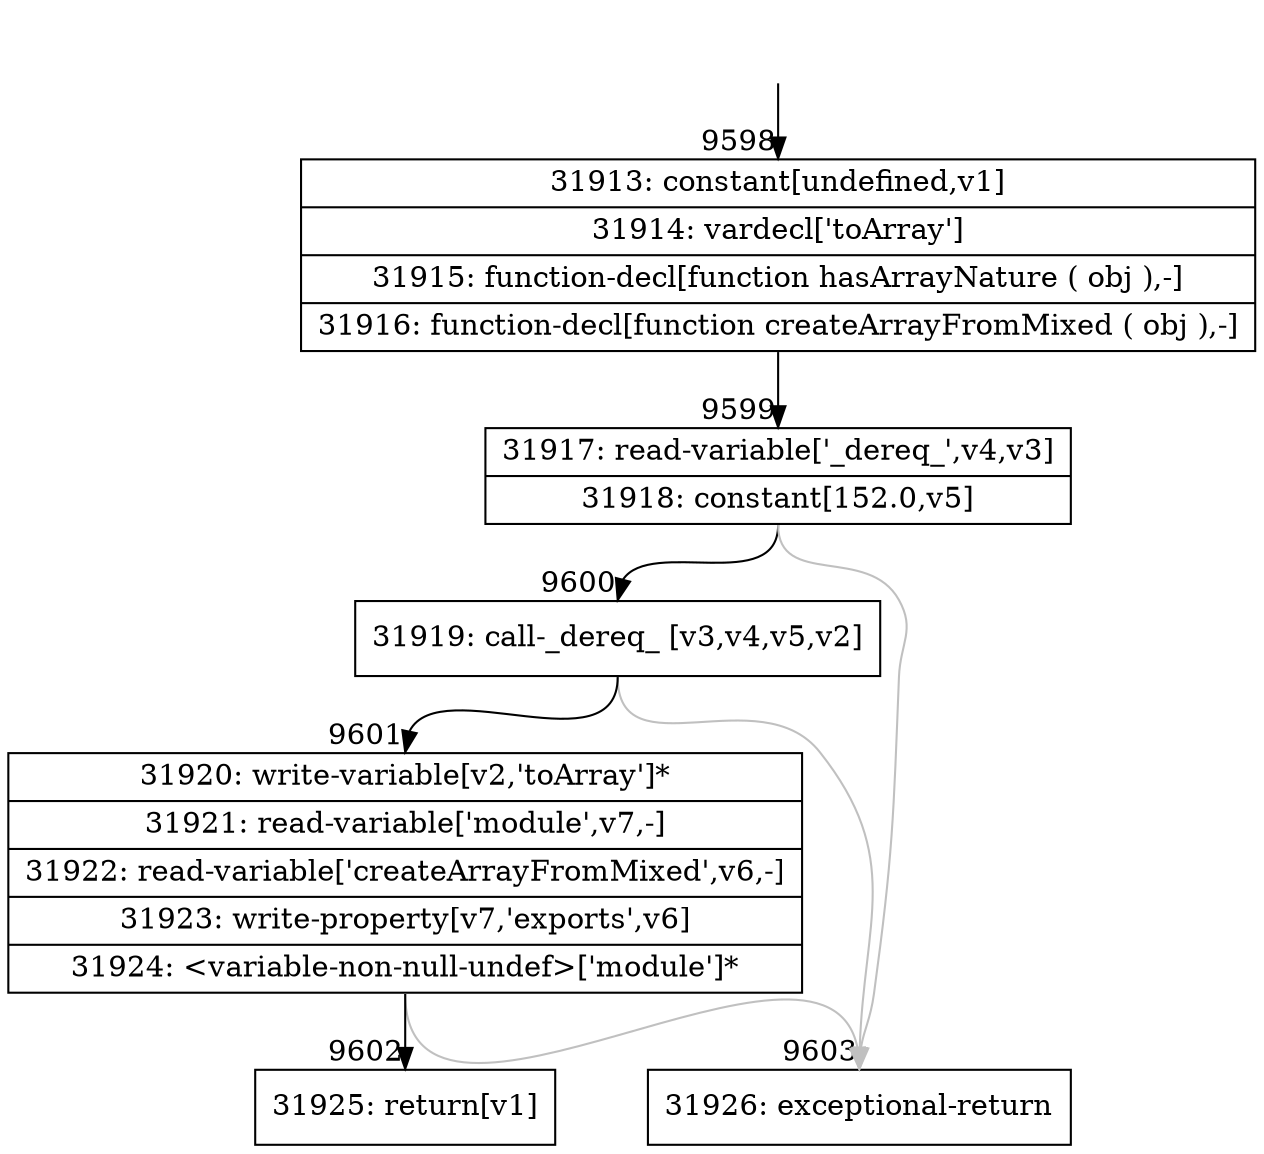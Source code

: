 digraph {
rankdir="TD"
BB_entry705[shape=none,label=""];
BB_entry705 -> BB9598 [tailport=s, headport=n, headlabel="    9598"]
BB9598 [shape=record label="{31913: constant[undefined,v1]|31914: vardecl['toArray']|31915: function-decl[function hasArrayNature ( obj ),-]|31916: function-decl[function createArrayFromMixed ( obj ),-]}" ] 
BB9598 -> BB9599 [tailport=s, headport=n, headlabel="      9599"]
BB9599 [shape=record label="{31917: read-variable['_dereq_',v4,v3]|31918: constant[152.0,v5]}" ] 
BB9599 -> BB9600 [tailport=s, headport=n, headlabel="      9600"]
BB9599 -> BB9603 [tailport=s, headport=n, color=gray, headlabel="      9603"]
BB9600 [shape=record label="{31919: call-_dereq_ [v3,v4,v5,v2]}" ] 
BB9600 -> BB9601 [tailport=s, headport=n, headlabel="      9601"]
BB9600 -> BB9603 [tailport=s, headport=n, color=gray]
BB9601 [shape=record label="{31920: write-variable[v2,'toArray']*|31921: read-variable['module',v7,-]|31922: read-variable['createArrayFromMixed',v6,-]|31923: write-property[v7,'exports',v6]|31924: \<variable-non-null-undef\>['module']*}" ] 
BB9601 -> BB9602 [tailport=s, headport=n, headlabel="      9602"]
BB9601 -> BB9603 [tailport=s, headport=n, color=gray]
BB9602 [shape=record label="{31925: return[v1]}" ] 
BB9603 [shape=record label="{31926: exceptional-return}" ] 
//#$~ 17079
}

